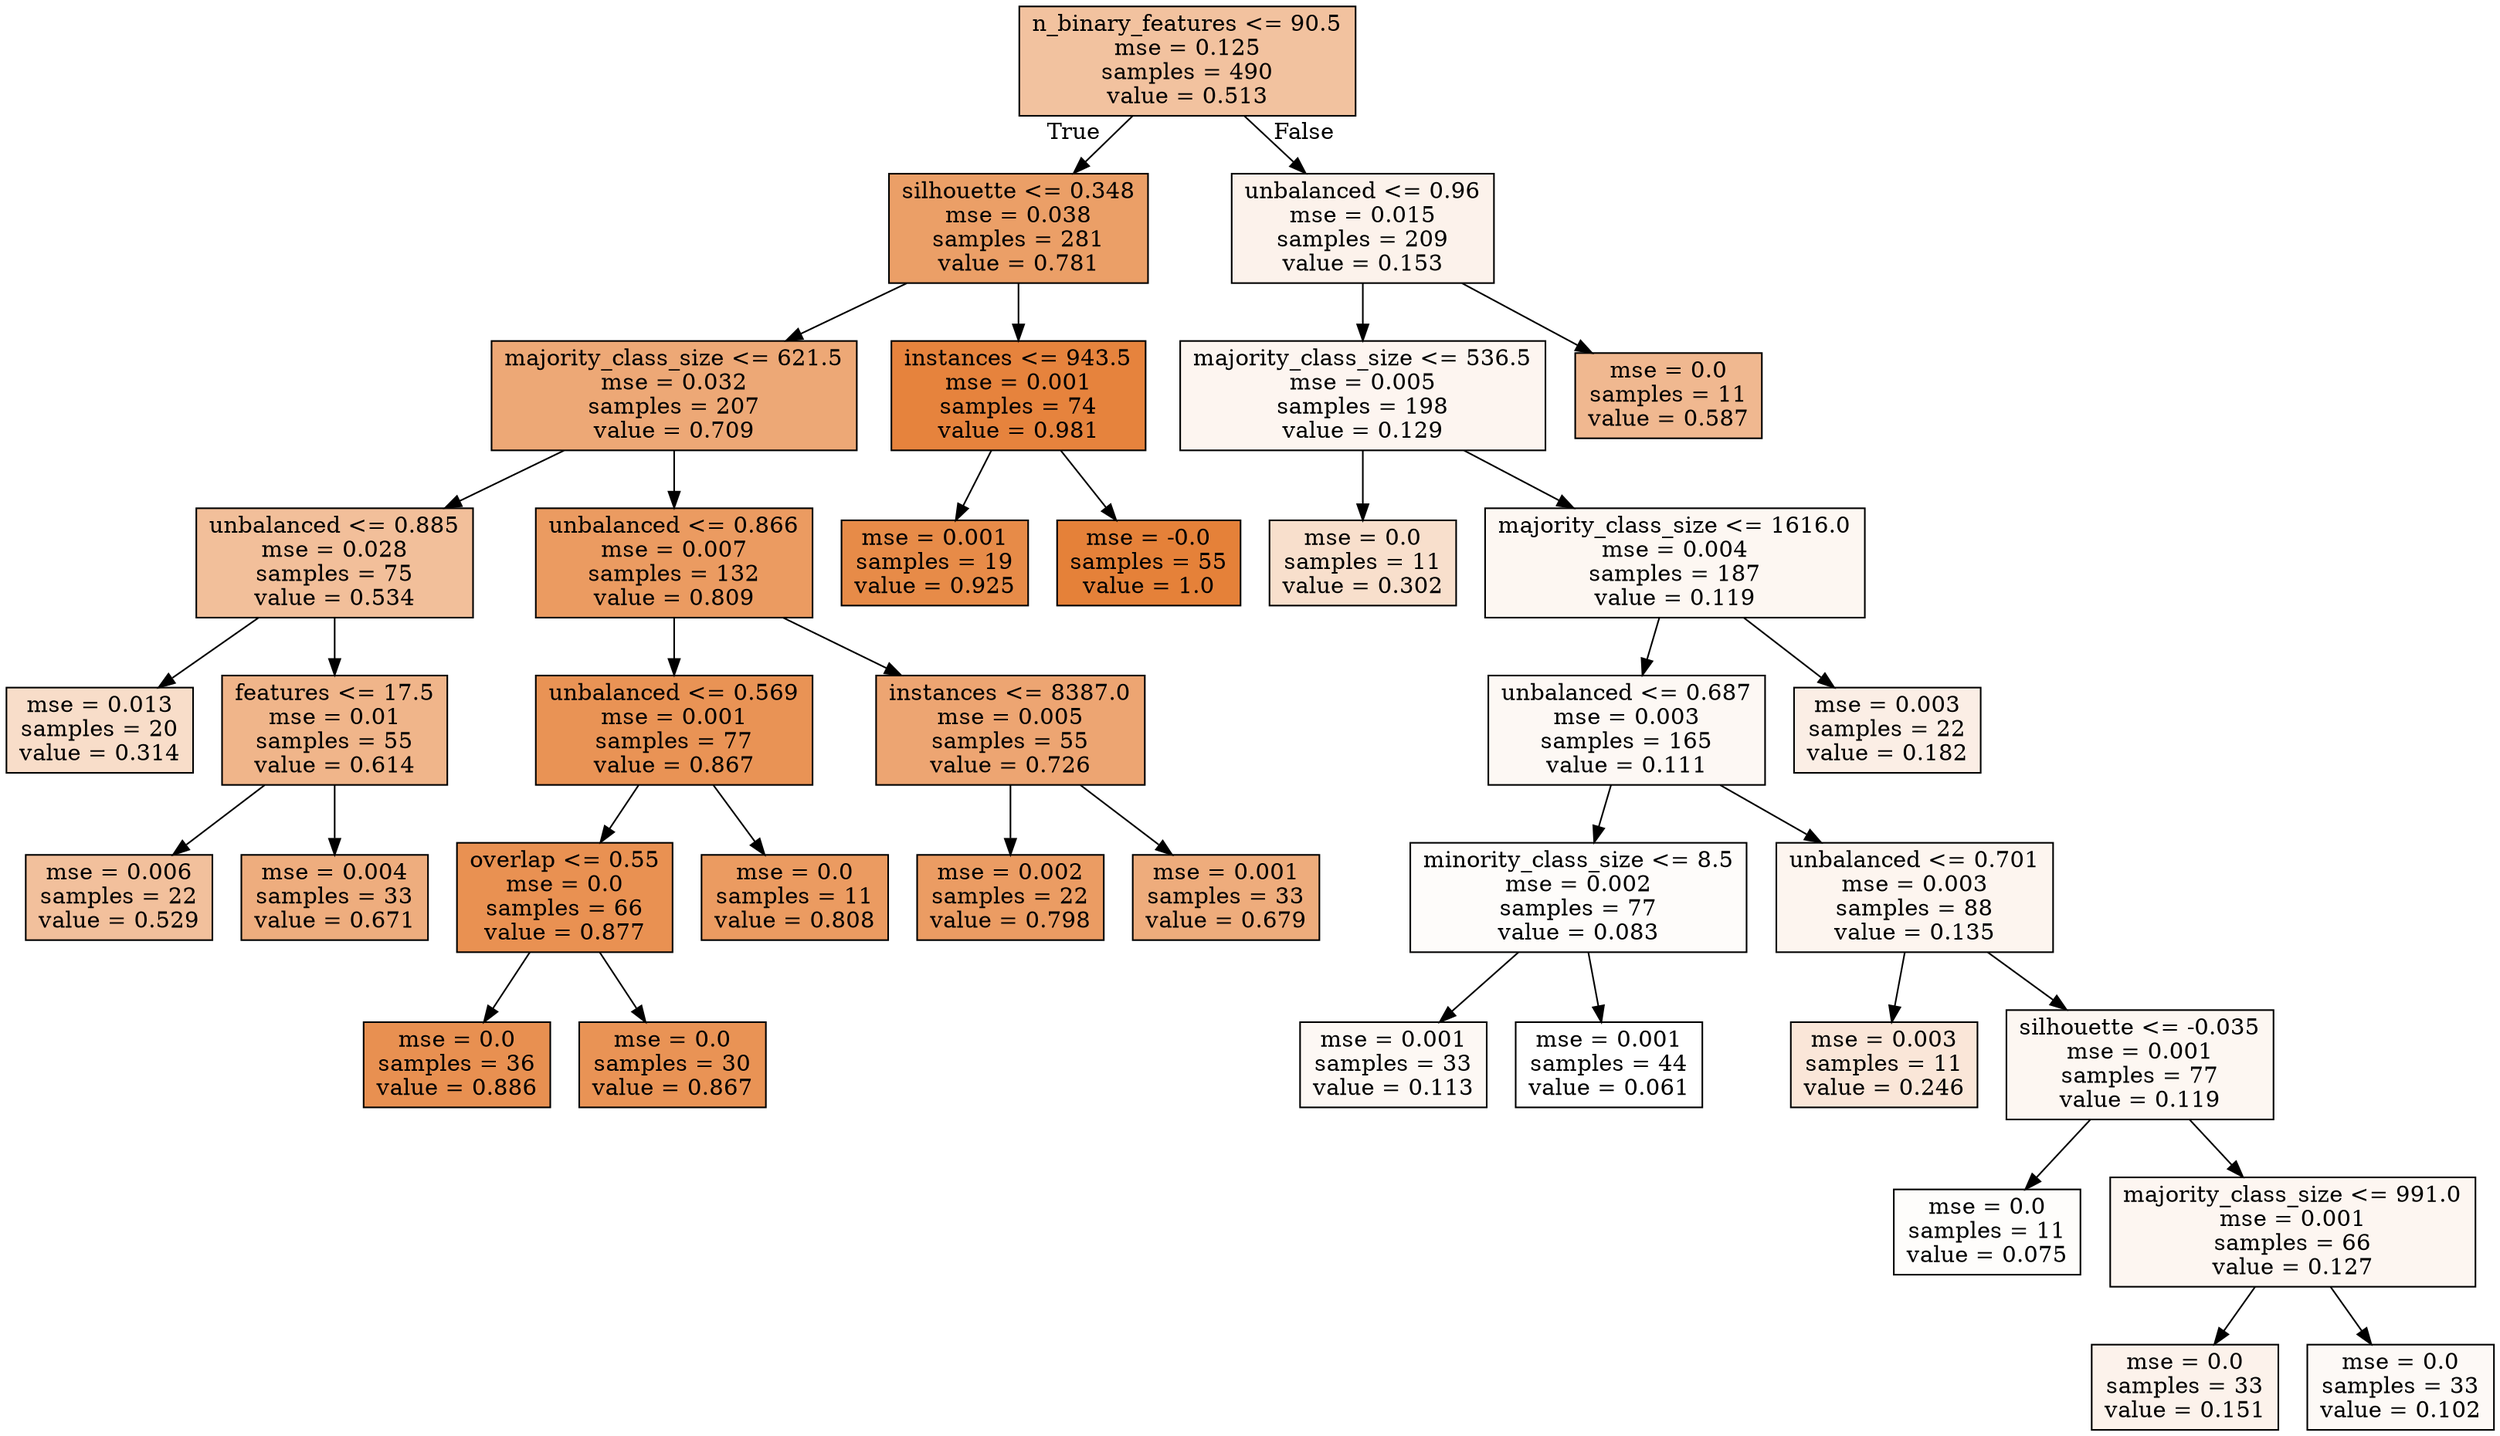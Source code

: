 digraph Tree {
node [shape=box, style="filled", color="black"] ;
0 [label="n_binary_features <= 90.5\nmse = 0.125\nsamples = 490\nvalue = 0.513", fillcolor="#e581397b"] ;
1 [label="silhouette <= 0.348\nmse = 0.038\nsamples = 281\nvalue = 0.781", fillcolor="#e58139c3"] ;
0 -> 1 [labeldistance=2.5, labelangle=45, headlabel="True"] ;
2 [label="majority_class_size <= 621.5\nmse = 0.032\nsamples = 207\nvalue = 0.709", fillcolor="#e58139b0"] ;
1 -> 2 ;
3 [label="unbalanced <= 0.885\nmse = 0.028\nsamples = 75\nvalue = 0.534", fillcolor="#e5813981"] ;
2 -> 3 ;
4 [label="mse = 0.013\nsamples = 20\nvalue = 0.314", fillcolor="#e5813945"] ;
3 -> 4 ;
5 [label="features <= 17.5\nmse = 0.01\nsamples = 55\nvalue = 0.614", fillcolor="#e5813996"] ;
3 -> 5 ;
6 [label="mse = 0.006\nsamples = 22\nvalue = 0.529", fillcolor="#e581397f"] ;
5 -> 6 ;
7 [label="mse = 0.004\nsamples = 33\nvalue = 0.671", fillcolor="#e58139a6"] ;
5 -> 7 ;
8 [label="unbalanced <= 0.866\nmse = 0.007\nsamples = 132\nvalue = 0.809", fillcolor="#e58139cb"] ;
2 -> 8 ;
9 [label="unbalanced <= 0.569\nmse = 0.001\nsamples = 77\nvalue = 0.867", fillcolor="#e58139db"] ;
8 -> 9 ;
10 [label="overlap <= 0.55\nmse = 0.0\nsamples = 66\nvalue = 0.877", fillcolor="#e58139de"] ;
9 -> 10 ;
11 [label="mse = 0.0\nsamples = 36\nvalue = 0.886", fillcolor="#e58139e0"] ;
10 -> 11 ;
12 [label="mse = 0.0\nsamples = 30\nvalue = 0.867", fillcolor="#e58139db"] ;
10 -> 12 ;
13 [label="mse = 0.0\nsamples = 11\nvalue = 0.808", fillcolor="#e58139cb"] ;
9 -> 13 ;
14 [label="instances <= 8387.0\nmse = 0.005\nsamples = 55\nvalue = 0.726", fillcolor="#e58139b5"] ;
8 -> 14 ;
15 [label="mse = 0.002\nsamples = 22\nvalue = 0.798", fillcolor="#e58139c8"] ;
14 -> 15 ;
16 [label="mse = 0.001\nsamples = 33\nvalue = 0.679", fillcolor="#e58139a8"] ;
14 -> 16 ;
17 [label="instances <= 943.5\nmse = 0.001\nsamples = 74\nvalue = 0.981", fillcolor="#e58139fa"] ;
1 -> 17 ;
18 [label="mse = 0.001\nsamples = 19\nvalue = 0.925", fillcolor="#e58139eb"] ;
17 -> 18 ;
19 [label="mse = -0.0\nsamples = 55\nvalue = 1.0", fillcolor="#e58139ff"] ;
17 -> 19 ;
20 [label="unbalanced <= 0.96\nmse = 0.015\nsamples = 209\nvalue = 0.153", fillcolor="#e5813919"] ;
0 -> 20 [labeldistance=2.5, labelangle=-45, headlabel="False"] ;
21 [label="majority_class_size <= 536.5\nmse = 0.005\nsamples = 198\nvalue = 0.129", fillcolor="#e5813913"] ;
20 -> 21 ;
22 [label="mse = 0.0\nsamples = 11\nvalue = 0.302", fillcolor="#e5813941"] ;
21 -> 22 ;
23 [label="majority_class_size <= 1616.0\nmse = 0.004\nsamples = 187\nvalue = 0.119", fillcolor="#e5813910"] ;
21 -> 23 ;
24 [label="unbalanced <= 0.687\nmse = 0.003\nsamples = 165\nvalue = 0.111", fillcolor="#e581390e"] ;
23 -> 24 ;
25 [label="minority_class_size <= 8.5\nmse = 0.002\nsamples = 77\nvalue = 0.083", fillcolor="#e5813906"] ;
24 -> 25 ;
26 [label="mse = 0.001\nsamples = 33\nvalue = 0.113", fillcolor="#e581390e"] ;
25 -> 26 ;
27 [label="mse = 0.001\nsamples = 44\nvalue = 0.061", fillcolor="#e5813900"] ;
25 -> 27 ;
28 [label="unbalanced <= 0.701\nmse = 0.003\nsamples = 88\nvalue = 0.135", fillcolor="#e5813914"] ;
24 -> 28 ;
29 [label="mse = 0.003\nsamples = 11\nvalue = 0.246", fillcolor="#e5813932"] ;
28 -> 29 ;
30 [label="silhouette <= -0.035\nmse = 0.001\nsamples = 77\nvalue = 0.119", fillcolor="#e5813910"] ;
28 -> 30 ;
31 [label="mse = 0.0\nsamples = 11\nvalue = 0.075", fillcolor="#e5813904"] ;
30 -> 31 ;
32 [label="majority_class_size <= 991.0\nmse = 0.001\nsamples = 66\nvalue = 0.127", fillcolor="#e5813912"] ;
30 -> 32 ;
33 [label="mse = 0.0\nsamples = 33\nvalue = 0.151", fillcolor="#e5813919"] ;
32 -> 33 ;
34 [label="mse = 0.0\nsamples = 33\nvalue = 0.102", fillcolor="#e581390b"] ;
32 -> 34 ;
35 [label="mse = 0.003\nsamples = 22\nvalue = 0.182", fillcolor="#e5813921"] ;
23 -> 35 ;
36 [label="mse = 0.0\nsamples = 11\nvalue = 0.587", fillcolor="#e581398f"] ;
20 -> 36 ;
}
